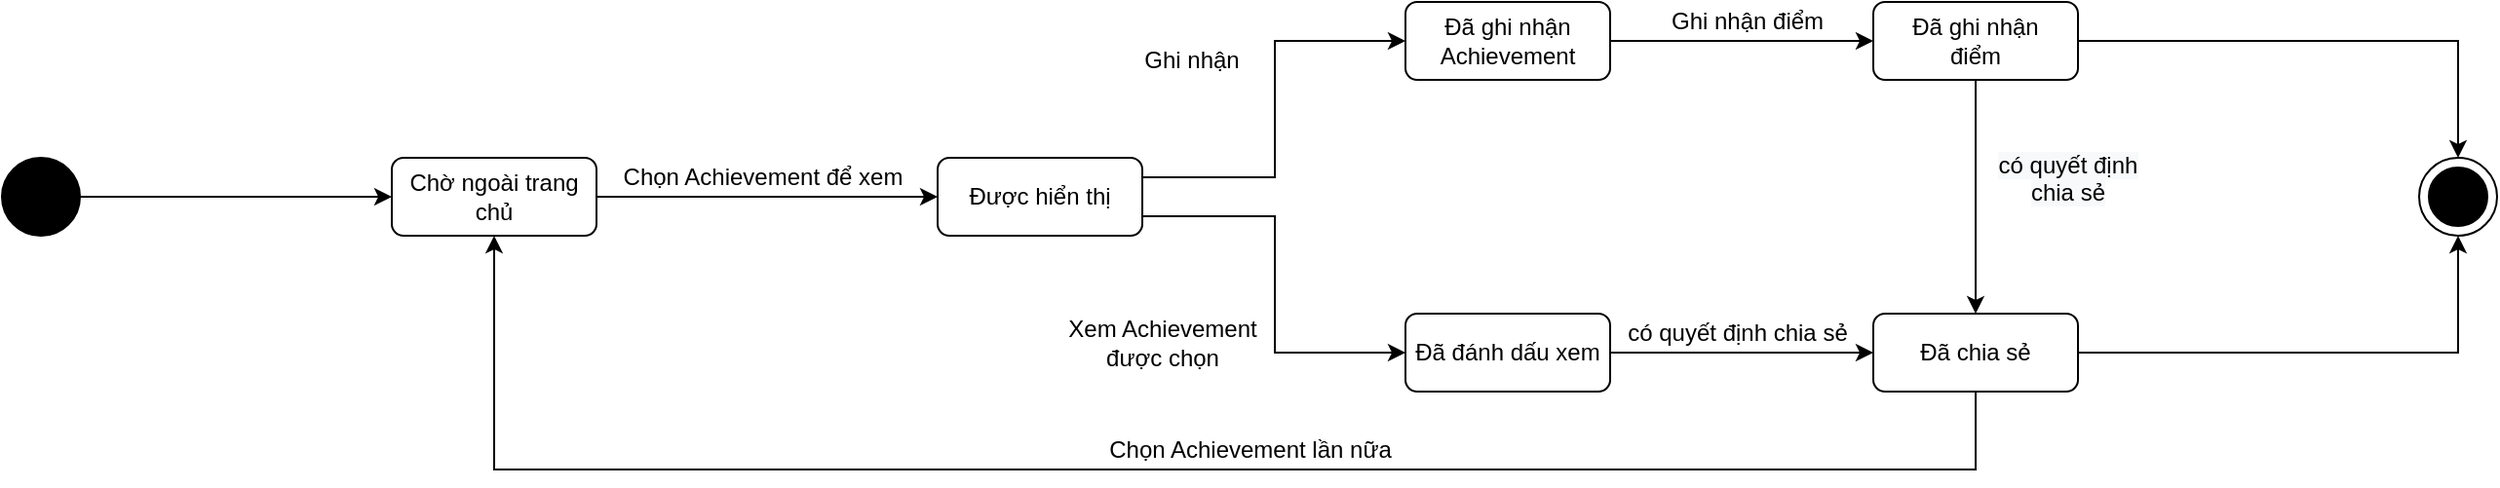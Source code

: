 <mxfile version="13.6.5">
    <diagram id="XHE4mweBeiq4vwxRf4Bt" name="Page-1">
        <mxGraphModel dx="990" dy="585" grid="1" gridSize="10" guides="1" tooltips="1" connect="1" arrows="1" fold="1" page="1" pageScale="1" pageWidth="850" pageHeight="1100" background="#FFFFFF" math="0" shadow="0">
            <root>
                <mxCell id="0"/>
                <mxCell id="1" parent="0"/>
                <mxCell id="40" style="edgeStyle=orthogonalEdgeStyle;rounded=0;orthogonalLoop=1;jettySize=auto;html=1;entryX=0;entryY=0.5;entryDx=0;entryDy=0;" edge="1" parent="1" source="3" target="37">
                    <mxGeometry relative="1" as="geometry"/>
                </mxCell>
                <mxCell id="3" value="" style="shape=ellipse;html=1;fillColor=#000000;fontSize=18;fontColor=#ffffff;" parent="1" vertex="1">
                    <mxGeometry x="40" y="240" width="40" height="40" as="geometry"/>
                </mxCell>
                <mxCell id="4" value="" style="shape=mxgraph.sysml.actFinal;html=1;verticalLabelPosition=bottom;labelBackgroundColor=#ffffff;verticalAlign=top;" parent="1" vertex="1">
                    <mxGeometry x="1280" y="240" width="40" height="40" as="geometry"/>
                </mxCell>
                <mxCell id="49" style="edgeStyle=orthogonalEdgeStyle;rounded=0;orthogonalLoop=1;jettySize=auto;html=1;entryX=0;entryY=0.5;entryDx=0;entryDy=0;" edge="1" parent="1" source="10" target="13">
                    <mxGeometry relative="1" as="geometry"/>
                </mxCell>
                <mxCell id="10" value="Đã ghi nhận&lt;br&gt;Achievement" style="shape=rect;rounded=1;html=1;whiteSpace=wrap;align=center;" parent="1" vertex="1">
                    <mxGeometry x="760" y="160" width="105" height="40" as="geometry"/>
                </mxCell>
                <mxCell id="12" value="Ghi nhận" style="text;html=1;align=center;verticalAlign=middle;resizable=0;points=[];autosize=1;" parent="1" vertex="1">
                    <mxGeometry x="620" y="180" width="60" height="20" as="geometry"/>
                </mxCell>
                <mxCell id="50" style="edgeStyle=orthogonalEdgeStyle;rounded=0;orthogonalLoop=1;jettySize=auto;html=1;entryX=0.5;entryY=0;entryDx=0;entryDy=0;" edge="1" parent="1" source="13" target="17">
                    <mxGeometry relative="1" as="geometry"/>
                </mxCell>
                <mxCell id="54" style="edgeStyle=orthogonalEdgeStyle;rounded=0;orthogonalLoop=1;jettySize=auto;html=1;entryX=0.5;entryY=0;entryDx=0;entryDy=0;entryPerimeter=0;" edge="1" parent="1" source="13" target="4">
                    <mxGeometry relative="1" as="geometry"/>
                </mxCell>
                <mxCell id="13" value="Đã ghi nhận&lt;br&gt;điểm" style="shape=rect;rounded=1;html=1;whiteSpace=wrap;align=center;" parent="1" vertex="1">
                    <mxGeometry x="1000" y="160" width="105" height="40" as="geometry"/>
                </mxCell>
                <mxCell id="15" value="Ghi nhận điểm" style="text;html=1;align=center;verticalAlign=middle;resizable=0;points=[];autosize=1;" parent="1" vertex="1">
                    <mxGeometry x="890" y="160" width="90" height="20" as="geometry"/>
                </mxCell>
                <mxCell id="53" style="edgeStyle=orthogonalEdgeStyle;rounded=0;orthogonalLoop=1;jettySize=auto;html=1;entryX=0.5;entryY=1;entryDx=0;entryDy=0;" edge="1" parent="1" source="17" target="37">
                    <mxGeometry relative="1" as="geometry">
                        <Array as="points">
                            <mxPoint x="1053" y="400"/>
                            <mxPoint x="293" y="400"/>
                        </Array>
                    </mxGeometry>
                </mxCell>
                <mxCell id="55" style="edgeStyle=orthogonalEdgeStyle;rounded=0;orthogonalLoop=1;jettySize=auto;html=1;entryX=0.5;entryY=1;entryDx=0;entryDy=0;entryPerimeter=0;" edge="1" parent="1" source="17" target="4">
                    <mxGeometry relative="1" as="geometry"/>
                </mxCell>
                <mxCell id="17" value="Đã chia sẻ" style="shape=rect;rounded=1;html=1;whiteSpace=wrap;align=center;" parent="1" vertex="1">
                    <mxGeometry x="1000" y="320" width="105" height="40" as="geometry"/>
                </mxCell>
                <mxCell id="23" value="có quyết định chia sẻ" style="text;html=1;align=center;verticalAlign=middle;resizable=0;points=[];autosize=1;" parent="1" vertex="1">
                    <mxGeometry x="865" y="320" width="130" height="20" as="geometry"/>
                </mxCell>
                <mxCell id="42" style="rounded=0;orthogonalLoop=1;jettySize=auto;html=1;entryX=0;entryY=0.5;entryDx=0;entryDy=0;" edge="1" parent="1" source="37" target="41">
                    <mxGeometry relative="1" as="geometry"/>
                </mxCell>
                <mxCell id="37" value="Chờ ngoài trang chủ" style="shape=rect;rounded=1;html=1;whiteSpace=wrap;align=center;" parent="1" vertex="1">
                    <mxGeometry x="240" y="240" width="105" height="40" as="geometry"/>
                </mxCell>
                <mxCell id="46" style="edgeStyle=orthogonalEdgeStyle;rounded=0;orthogonalLoop=1;jettySize=auto;html=1;entryX=0;entryY=0.5;entryDx=0;entryDy=0;" edge="1" parent="1" source="41">
                    <mxGeometry relative="1" as="geometry">
                        <mxPoint x="760" y="180" as="targetPoint"/>
                        <Array as="points">
                            <mxPoint x="693" y="250"/>
                            <mxPoint x="693" y="180"/>
                        </Array>
                    </mxGeometry>
                </mxCell>
                <mxCell id="47" style="edgeStyle=orthogonalEdgeStyle;rounded=0;orthogonalLoop=1;jettySize=auto;html=1;entryX=0;entryY=0.5;entryDx=0;entryDy=0;" edge="1" parent="1" source="41" target="45">
                    <mxGeometry relative="1" as="geometry">
                        <Array as="points">
                            <mxPoint x="693" y="270"/>
                            <mxPoint x="693" y="340"/>
                        </Array>
                    </mxGeometry>
                </mxCell>
                <mxCell id="41" value="Được hiển thị" style="shape=rect;rounded=1;html=1;whiteSpace=wrap;align=center;" vertex="1" parent="1">
                    <mxGeometry x="520" y="240" width="105" height="40" as="geometry"/>
                </mxCell>
                <mxCell id="43" value="Chọn Achievement để xem" style="text;html=1;align=center;verticalAlign=middle;resizable=0;points=[];autosize=1;" vertex="1" parent="1">
                    <mxGeometry x="350" y="240" width="160" height="20" as="geometry"/>
                </mxCell>
                <mxCell id="51" style="edgeStyle=orthogonalEdgeStyle;rounded=0;orthogonalLoop=1;jettySize=auto;html=1;entryX=0;entryY=0.5;entryDx=0;entryDy=0;" edge="1" parent="1" source="45" target="17">
                    <mxGeometry relative="1" as="geometry"/>
                </mxCell>
                <mxCell id="45" value="Đã đánh dấu xem" style="shape=rect;rounded=1;html=1;whiteSpace=wrap;align=center;" vertex="1" parent="1">
                    <mxGeometry x="760" y="320" width="105" height="40" as="geometry"/>
                </mxCell>
                <mxCell id="48" value="Xem Achievement&lt;br&gt;được chọn" style="text;html=1;align=center;verticalAlign=middle;resizable=0;points=[];autosize=1;" vertex="1" parent="1">
                    <mxGeometry x="580" y="320" width="110" height="30" as="geometry"/>
                </mxCell>
                <mxCell id="52" value="&lt;span style=&quot;color: rgb(0 , 0 , 0) ; font-family: &amp;#34;helvetica&amp;#34; ; font-size: 12px ; font-style: normal ; font-weight: 400 ; letter-spacing: normal ; text-indent: 0px ; text-transform: none ; word-spacing: 0px ; background-color: rgb(248 , 249 , 250) ; display: inline ; float: none&quot;&gt;có quyết định&lt;br&gt;chia sẻ&lt;/span&gt;" style="text;whiteSpace=wrap;html=1;align=center;" vertex="1" parent="1">
                    <mxGeometry x="1060" y="230" width="80" height="30" as="geometry"/>
                </mxCell>
                <mxCell id="56" value="Chọn Achievement lần nữa" style="text;html=1;align=center;verticalAlign=middle;resizable=0;points=[];autosize=1;" vertex="1" parent="1">
                    <mxGeometry x="600" y="380" width="160" height="20" as="geometry"/>
                </mxCell>
            </root>
        </mxGraphModel>
    </diagram>
</mxfile>